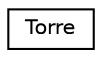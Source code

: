 digraph "Graphical Class Hierarchy"
{
  edge [fontname="Helvetica",fontsize="10",labelfontname="Helvetica",labelfontsize="10"];
  node [fontname="Helvetica",fontsize="10",shape=record];
  rankdir="LR";
  Node0 [label="Torre",height=0.2,width=0.4,color="black", fillcolor="white", style="filled",URL="$classTorre.html"];
}
